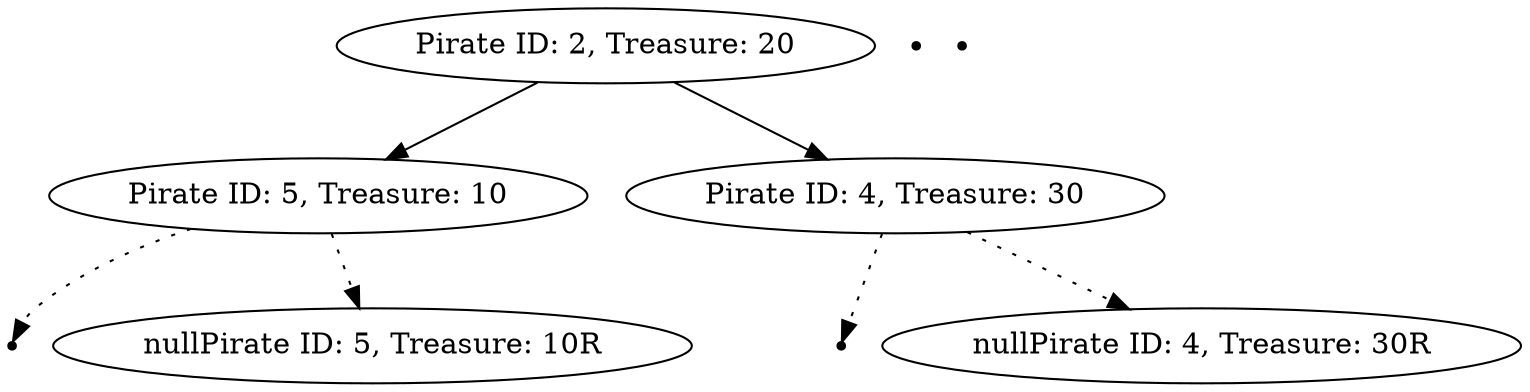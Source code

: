 digraph AVLTree {
    "Pirate ID: 2, Treasure: 20" -> "Pirate ID: 5, Treasure: 10";
    "Pirate ID: 5, Treasure: 10" -> "nullPirate ID: 5, Treasure: 10L" [style=dotted];
    "nullPirate ID: 5, Treasure: 10L" [shape=point];
    "Pirate ID: 5, Treasure: 10" -> "nullPirate ID: 5, Treasure: 10R" [style=dotted];
    "null0x55e78110e640R" [shape=point];
    "Pirate ID: 2, Treasure: 20" -> "Pirate ID: 4, Treasure: 30";
    "Pirate ID: 4, Treasure: 30" -> "nullPirate ID: 4, Treasure: 30L" [style=dotted];
    "nullPirate ID: 4, Treasure: 30L" [shape=point];
    "Pirate ID: 4, Treasure: 30" -> "nullPirate ID: 4, Treasure: 30R" [style=dotted];
    "null0x55e78110e510R" [shape=point];
}
